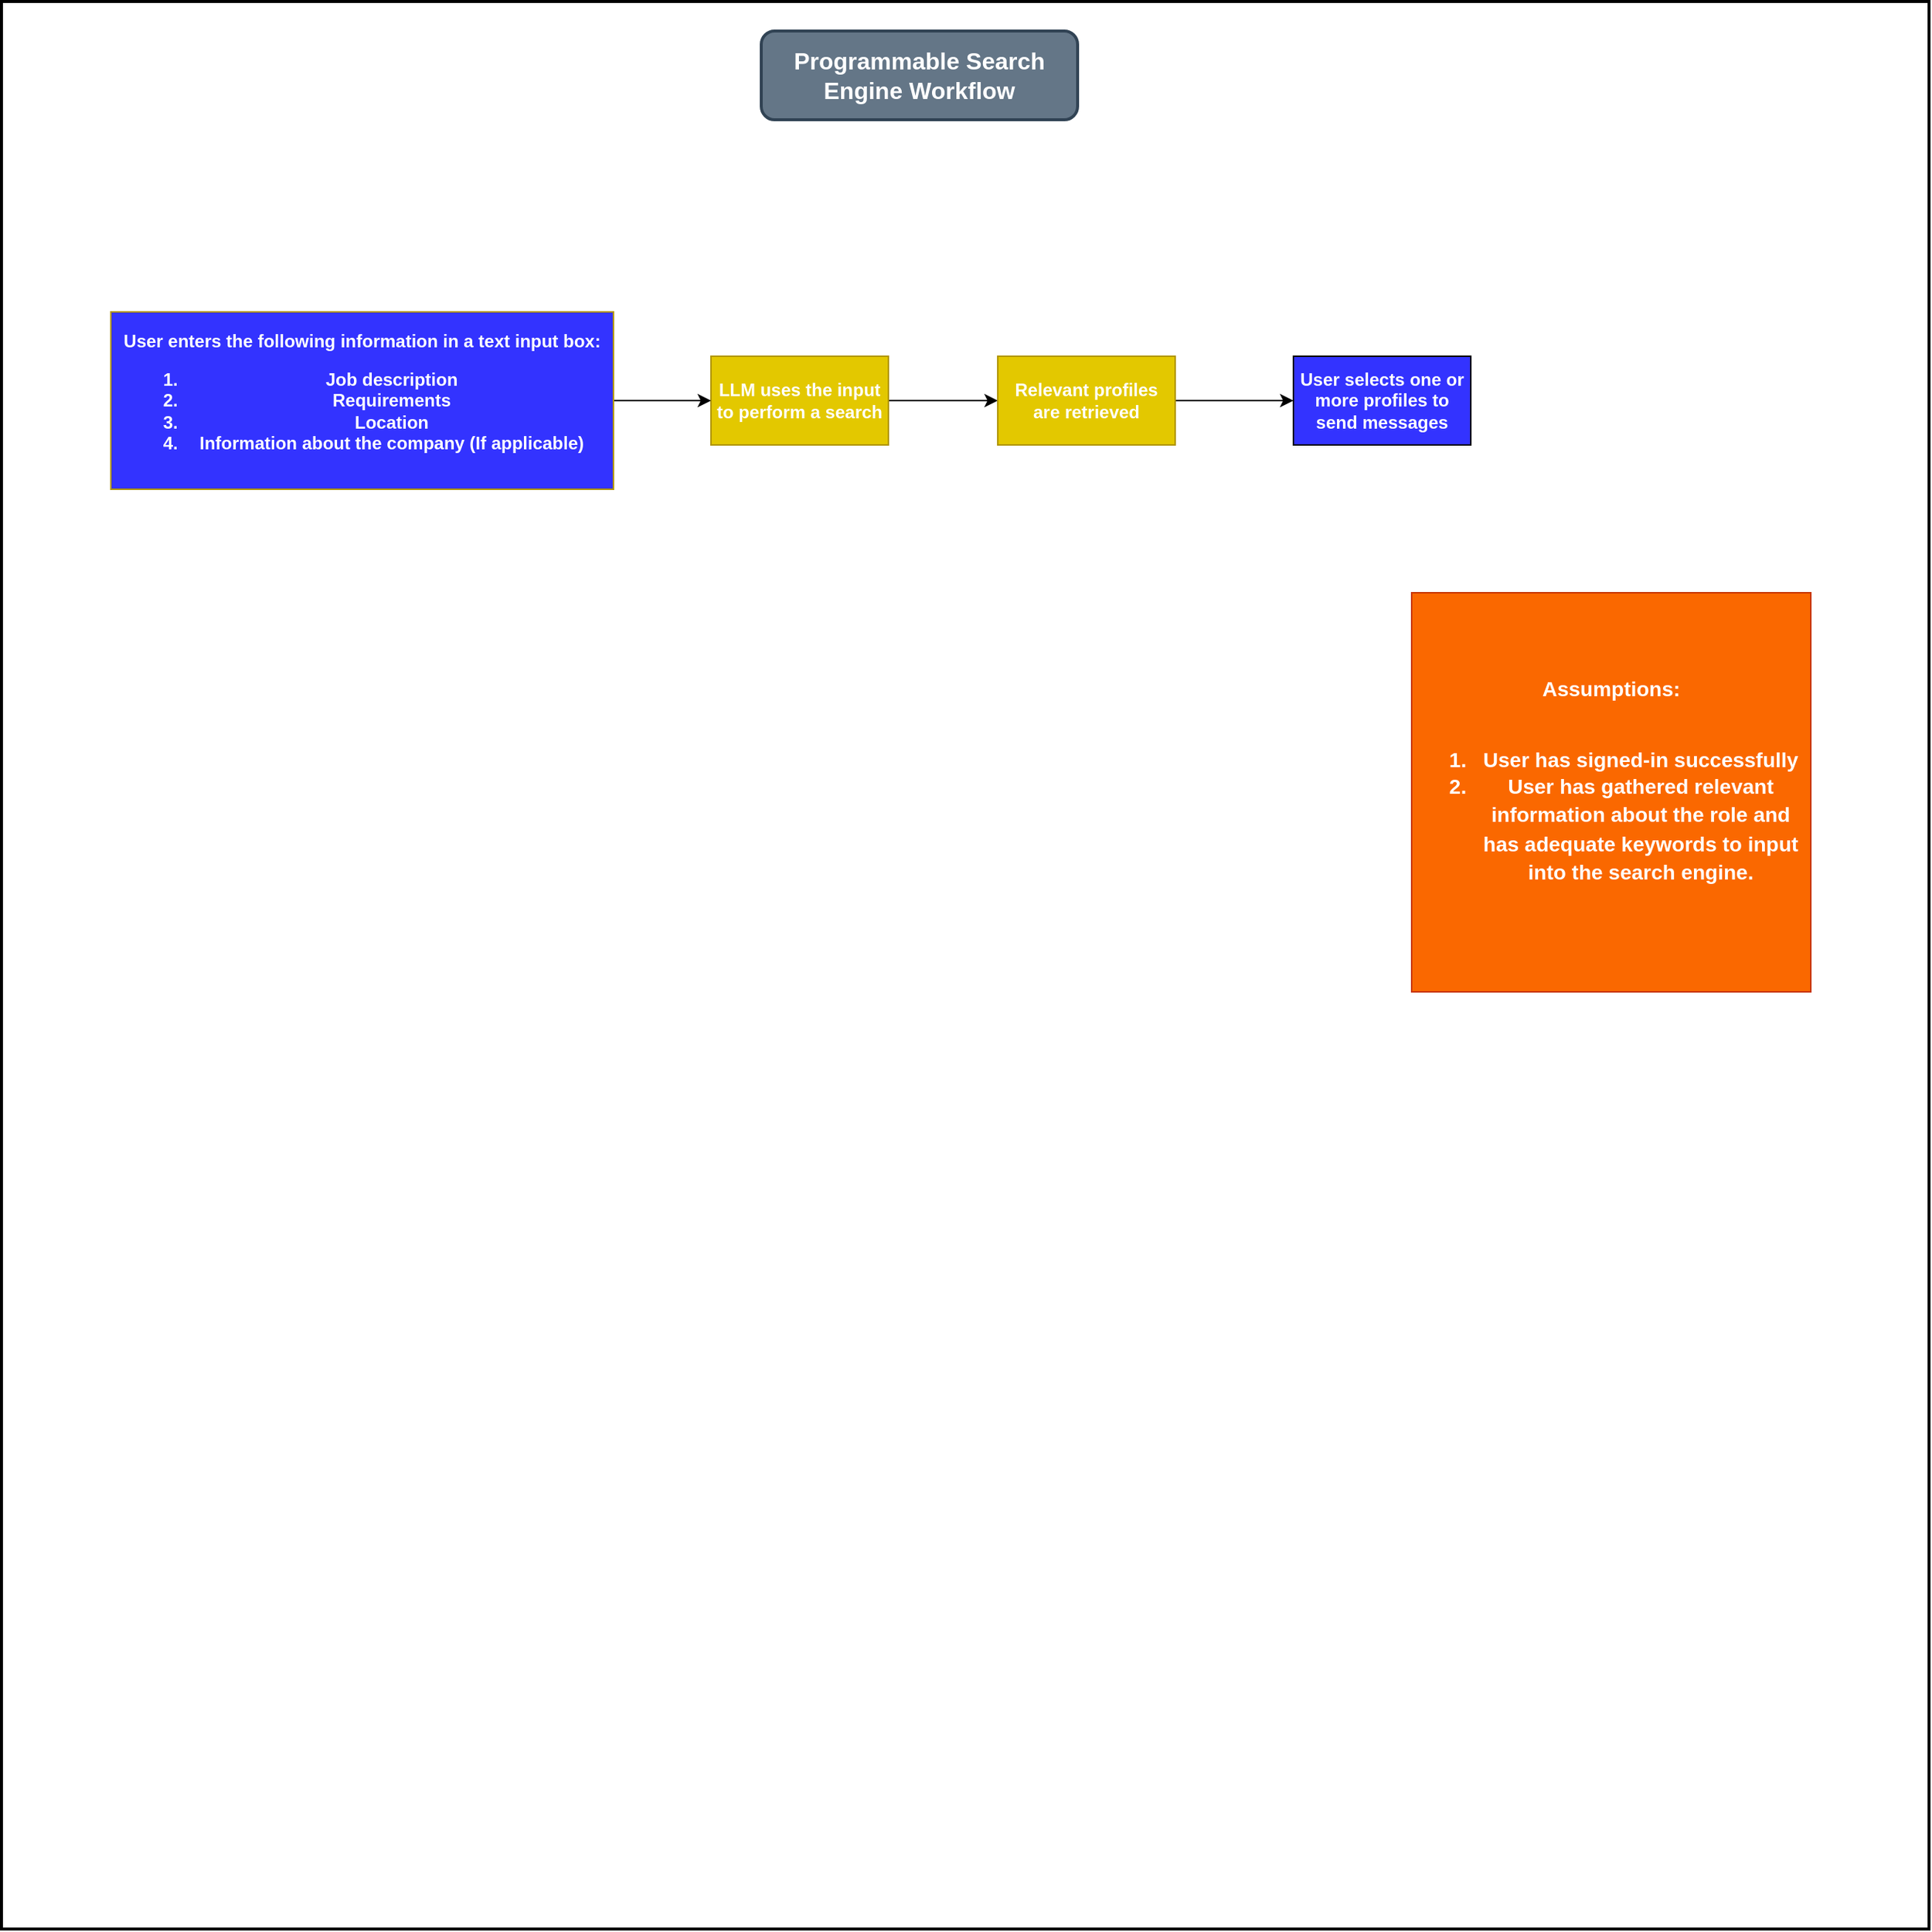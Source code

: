 <mxfile version="13.9.9" type="device"><diagram id="Cow8-tcLeKmLEcB7pxni" name="Page-1"><mxGraphModel dx="2045" dy="1316" grid="1" gridSize="10" guides="1" tooltips="1" connect="1" arrows="1" fold="1" page="1" pageScale="1" pageWidth="291" pageHeight="413" math="0" shadow="0"><root><mxCell id="0"/><mxCell id="1" parent="0"/><mxCell id="puD0fe1xOfrXMelwTaZE-9" value="" style="whiteSpace=wrap;html=1;aspect=fixed;fontColor=#FFFFFF;fillColor=none;strokeWidth=2;" vertex="1" parent="1"><mxGeometry x="-454" y="-140" width="1304" height="1304" as="geometry"/></mxCell><mxCell id="puD0fe1xOfrXMelwTaZE-7" style="edgeStyle=orthogonalEdgeStyle;rounded=0;orthogonalLoop=1;jettySize=auto;html=1;entryX=0;entryY=0.5;entryDx=0;entryDy=0;fontColor=#FFFFFF;" edge="1" parent="1" source="puD0fe1xOfrXMelwTaZE-1" target="puD0fe1xOfrXMelwTaZE-2"><mxGeometry relative="1" as="geometry"/></mxCell><mxCell id="puD0fe1xOfrXMelwTaZE-1" value="LLM uses the input to perform a search" style="rounded=0;whiteSpace=wrap;html=1;fillColor=#e3c800;strokeColor=#B09500;fontColor=#ffffff;fontStyle=1" vertex="1" parent="1"><mxGeometry x="26" y="100" width="120" height="60" as="geometry"/></mxCell><mxCell id="puD0fe1xOfrXMelwTaZE-8" style="edgeStyle=orthogonalEdgeStyle;rounded=0;orthogonalLoop=1;jettySize=auto;html=1;entryX=0;entryY=0.5;entryDx=0;entryDy=0;fontColor=#FFFFFF;" edge="1" parent="1" source="puD0fe1xOfrXMelwTaZE-2" target="puD0fe1xOfrXMelwTaZE-4"><mxGeometry relative="1" as="geometry"/></mxCell><mxCell id="puD0fe1xOfrXMelwTaZE-2" value="Relevant profiles are retrieved" style="rounded=0;whiteSpace=wrap;html=1;fillColor=#e3c800;strokeColor=#B09500;fontColor=#ffffff;fontStyle=1" vertex="1" parent="1"><mxGeometry x="220" y="100" width="120" height="60" as="geometry"/></mxCell><mxCell id="puD0fe1xOfrXMelwTaZE-10" style="edgeStyle=orthogonalEdgeStyle;rounded=0;orthogonalLoop=1;jettySize=auto;html=1;entryX=0;entryY=0.5;entryDx=0;entryDy=0;fontColor=#FFFFFF;" edge="1" parent="1" source="puD0fe1xOfrXMelwTaZE-3" target="puD0fe1xOfrXMelwTaZE-1"><mxGeometry relative="1" as="geometry"/></mxCell><mxCell id="puD0fe1xOfrXMelwTaZE-3" value="User enters the following information in a text input box:&lt;br&gt;&lt;ol&gt;&lt;li&gt;Job description&lt;/li&gt;&lt;li&gt;Requirements&lt;/li&gt;&lt;li&gt;Location&lt;/li&gt;&lt;li&gt;Information about the company (If applicable)&lt;/li&gt;&lt;/ol&gt;" style="rounded=0;whiteSpace=wrap;html=1;strokeColor=#B09500;fontColor=#ffffff;fillColor=#3333FF;fontStyle=1" vertex="1" parent="1"><mxGeometry x="-380" y="70" width="340" height="120" as="geometry"/></mxCell><mxCell id="puD0fe1xOfrXMelwTaZE-4" value="User selects one or more profiles to send messages" style="rounded=0;whiteSpace=wrap;html=1;fillColor=#3333FF;fontColor=#FFFFFF;fontStyle=1" vertex="1" parent="1"><mxGeometry x="420" y="100" width="120" height="60" as="geometry"/></mxCell><mxCell id="puD0fe1xOfrXMelwTaZE-5" value="&lt;font style=&quot;font-size: 14px&quot;&gt;Assumptions:&lt;br&gt;&lt;br&gt;&lt;/font&gt;&lt;ol style=&quot;font-size: 14px&quot;&gt;&lt;li&gt;&lt;font style=&quot;font-size: 14px&quot;&gt;User has signed-in successfully&lt;/font&gt;&lt;/li&gt;&lt;li style=&quot;line-height: 140%&quot;&gt;&lt;font style=&quot;font-size: 14px&quot;&gt;User has gathered relevant information about the role and has adequate keywords to input into the search engine.&lt;/font&gt;&lt;/li&gt;&lt;/ol&gt;" style="whiteSpace=wrap;html=1;aspect=fixed;align=center;fillColor=#fa6800;strokeColor=#C73500;fontStyle=1;fontColor=#ffffff;" vertex="1" parent="1"><mxGeometry x="500" y="260" width="270" height="270" as="geometry"/></mxCell><mxCell id="puD0fe1xOfrXMelwTaZE-11" value="Programmable Search Engine Workflow" style="rounded=1;whiteSpace=wrap;html=1;strokeWidth=2;fillColor=#647687;fontColor=#ffffff;strokeColor=#314354;fontStyle=1;fontSize=16;" vertex="1" parent="1"><mxGeometry x="60" y="-120" width="214" height="60" as="geometry"/></mxCell></root></mxGraphModel></diagram></mxfile>